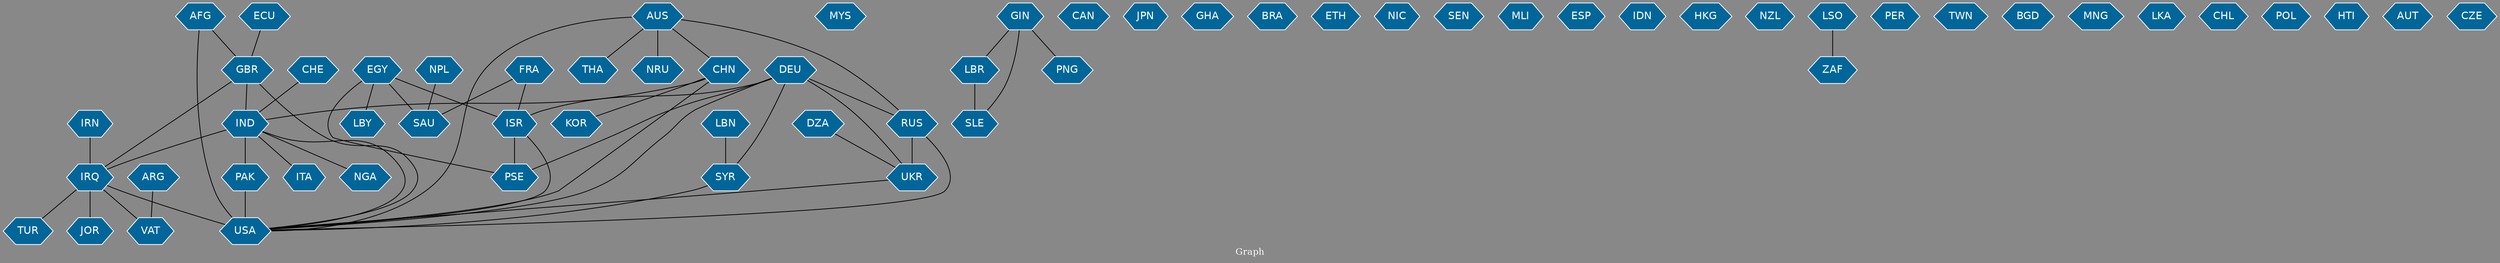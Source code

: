 // Countries together in item graph
graph {
	graph [bgcolor="#888888" fontcolor=white fontsize=12 label="Graph" outputorder=edgesfirst overlap=prism]
	node [color=white fillcolor="#006699" fontcolor=white fontname=Helvetica shape=hexagon style=filled]
	edge [arrowhead=open color=black fontcolor=white fontname=Courier fontsize=12]
		ISR [label=ISR]
		PSE [label=PSE]
		IRQ [label=IRQ]
		TUR [label=TUR]
		PAK [label=PAK]
		USA [label=USA]
		IRN [label=IRN]
		SAU [label=SAU]
		RUS [label=RUS]
		UKR [label=UKR]
		CHN [label=CHN]
		DZA [label=DZA]
		AUS [label=AUS]
		VAT [label=VAT]
		IND [label=IND]
		ITA [label=ITA]
		SYR [label=SYR]
		MYS [label=MYS]
		GBR [label=GBR]
		LBR [label=LBR]
		LBY [label=LBY]
		FRA [label=FRA]
		AFG [label=AFG]
		SLE [label=SLE]
		GIN [label=GIN]
		CAN [label=CAN]
		JPN [label=JPN]
		GHA [label=GHA]
		BRA [label=BRA]
		NPL [label=NPL]
		ETH [label=ETH]
		NGA [label=NGA]
		NIC [label=NIC]
		DEU [label=DEU]
		SEN [label=SEN]
		ARG [label=ARG]
		MLI [label=MLI]
		ESP [label=ESP]
		IDN [label=IDN]
		HKG [label=HKG]
		NZL [label=NZL]
		CHE [label=CHE]
		KOR [label=KOR]
		PNG [label=PNG]
		JOR [label=JOR]
		EGY [label=EGY]
		ZAF [label=ZAF]
		THA [label=THA]
		PER [label=PER]
		TWN [label=TWN]
		BGD [label=BGD]
		MNG [label=MNG]
		LKA [label=LKA]
		NRU [label=NRU]
		LBN [label=LBN]
		CHL [label=CHL]
		ECU [label=ECU]
		LSO [label=LSO]
		POL [label=POL]
		HTI [label=HTI]
		AUT [label=AUT]
		CZE [label=CZE]
			SYR -- USA [weight=11]
			DEU -- UKR [weight=1]
			ISR -- PSE [weight=54]
			DEU -- RUS [weight=1]
			IND -- PAK [weight=1]
			EGY -- SAU [weight=1]
			IND -- NGA [weight=1]
			IND -- ITA [weight=2]
			CHN -- USA [weight=5]
			IRN -- IRQ [weight=1]
			AUS -- USA [weight=1]
			EGY -- PSE [weight=5]
			GIN -- PNG [weight=1]
			AUS -- THA [weight=2]
			IRQ -- USA [weight=25]
			CHN -- KOR [weight=1]
			EGY -- ISR [weight=3]
			IND -- USA [weight=2]
			DEU -- PSE [weight=1]
			CHN -- IND [weight=1]
			CHE -- IND [weight=1]
			AFG -- GBR [weight=1]
			GBR -- IRQ [weight=1]
			AFG -- USA [weight=6]
			IND -- IRQ [weight=1]
			ARG -- VAT [weight=1]
			AUS -- RUS [weight=2]
			GBR -- IND [weight=1]
			IRQ -- JOR [weight=1]
			LSO -- ZAF [weight=1]
			FRA -- SAU [weight=1]
			RUS -- USA [weight=6]
			GIN -- SLE [weight=1]
			LBN -- SYR [weight=1]
			UKR -- USA [weight=1]
			RUS -- UKR [weight=23]
			PAK -- USA [weight=3]
			AUS -- NRU [weight=1]
			ISR -- USA [weight=1]
			ECU -- GBR [weight=1]
			DEU -- USA [weight=1]
			LBR -- SLE [weight=2]
			FRA -- ISR [weight=1]
			EGY -- LBY [weight=1]
			AUS -- CHN [weight=1]
			DZA -- UKR [weight=1]
			IRQ -- TUR [weight=1]
			DEU -- SYR [weight=1]
			IRQ -- VAT [weight=2]
			GBR -- USA [weight=1]
			DEU -- ISR [weight=1]
			GIN -- LBR [weight=1]
			NPL -- SAU [weight=1]
}
